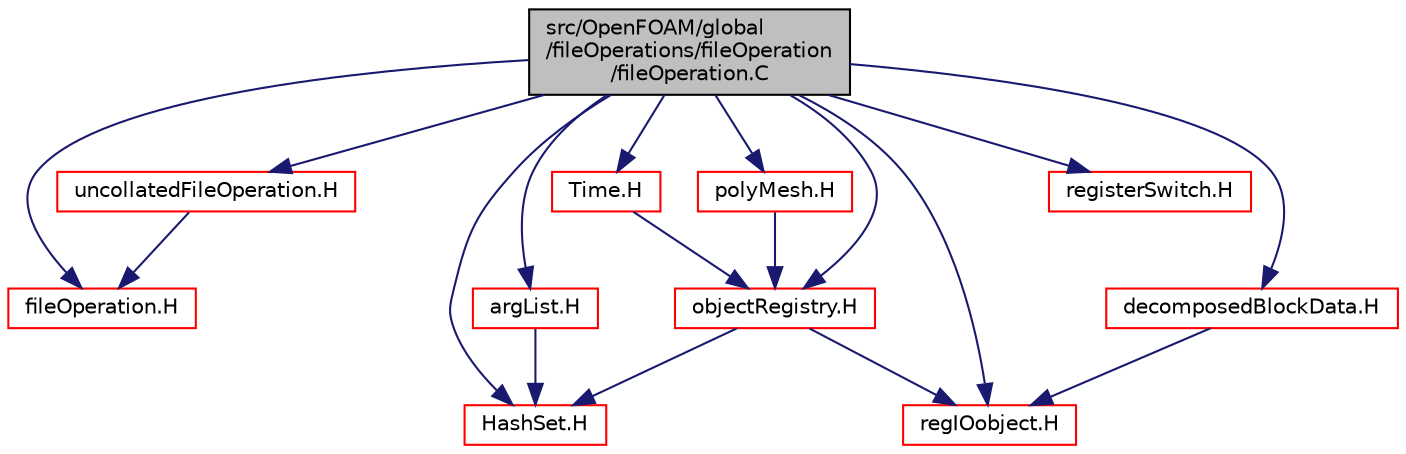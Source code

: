digraph "src/OpenFOAM/global/fileOperations/fileOperation/fileOperation.C"
{
  bgcolor="transparent";
  edge [fontname="Helvetica",fontsize="10",labelfontname="Helvetica",labelfontsize="10"];
  node [fontname="Helvetica",fontsize="10",shape=record];
  Node1 [label="src/OpenFOAM/global\l/fileOperations/fileOperation\l/fileOperation.C",height=0.2,width=0.4,color="black", fillcolor="grey75", style="filled" fontcolor="black"];
  Node1 -> Node2 [color="midnightblue",fontsize="10",style="solid",fontname="Helvetica"];
  Node2 [label="fileOperation.H",height=0.2,width=0.4,color="red",URL="$fileOperation_8H.html"];
  Node1 -> Node3 [color="midnightblue",fontsize="10",style="solid",fontname="Helvetica"];
  Node3 [label="uncollatedFileOperation.H",height=0.2,width=0.4,color="red",URL="$uncollatedFileOperation_8H.html"];
  Node3 -> Node2 [color="midnightblue",fontsize="10",style="solid",fontname="Helvetica"];
  Node1 -> Node4 [color="midnightblue",fontsize="10",style="solid",fontname="Helvetica"];
  Node4 [label="regIOobject.H",height=0.2,width=0.4,color="red",URL="$regIOobject_8H.html"];
  Node1 -> Node5 [color="midnightblue",fontsize="10",style="solid",fontname="Helvetica"];
  Node5 [label="argList.H",height=0.2,width=0.4,color="red",URL="$argList_8H.html"];
  Node5 -> Node6 [color="midnightblue",fontsize="10",style="solid",fontname="Helvetica"];
  Node6 [label="HashSet.H",height=0.2,width=0.4,color="red",URL="$HashSet_8H.html"];
  Node1 -> Node6 [color="midnightblue",fontsize="10",style="solid",fontname="Helvetica"];
  Node1 -> Node7 [color="midnightblue",fontsize="10",style="solid",fontname="Helvetica"];
  Node7 [label="objectRegistry.H",height=0.2,width=0.4,color="red",URL="$objectRegistry_8H.html"];
  Node7 -> Node6 [color="midnightblue",fontsize="10",style="solid",fontname="Helvetica"];
  Node7 -> Node4 [color="midnightblue",fontsize="10",style="solid",fontname="Helvetica"];
  Node1 -> Node8 [color="midnightblue",fontsize="10",style="solid",fontname="Helvetica"];
  Node8 [label="decomposedBlockData.H",height=0.2,width=0.4,color="red",URL="$decomposedBlockData_8H.html"];
  Node8 -> Node4 [color="midnightblue",fontsize="10",style="solid",fontname="Helvetica"];
  Node1 -> Node9 [color="midnightblue",fontsize="10",style="solid",fontname="Helvetica"];
  Node9 [label="polyMesh.H",height=0.2,width=0.4,color="red",URL="$polyMesh_8H.html"];
  Node9 -> Node7 [color="midnightblue",fontsize="10",style="solid",fontname="Helvetica"];
  Node1 -> Node10 [color="midnightblue",fontsize="10",style="solid",fontname="Helvetica"];
  Node10 [label="registerSwitch.H",height=0.2,width=0.4,color="red",URL="$registerSwitch_8H.html"];
  Node1 -> Node11 [color="midnightblue",fontsize="10",style="solid",fontname="Helvetica"];
  Node11 [label="Time.H",height=0.2,width=0.4,color="red",URL="$Time_8H.html"];
  Node11 -> Node7 [color="midnightblue",fontsize="10",style="solid",fontname="Helvetica"];
}

